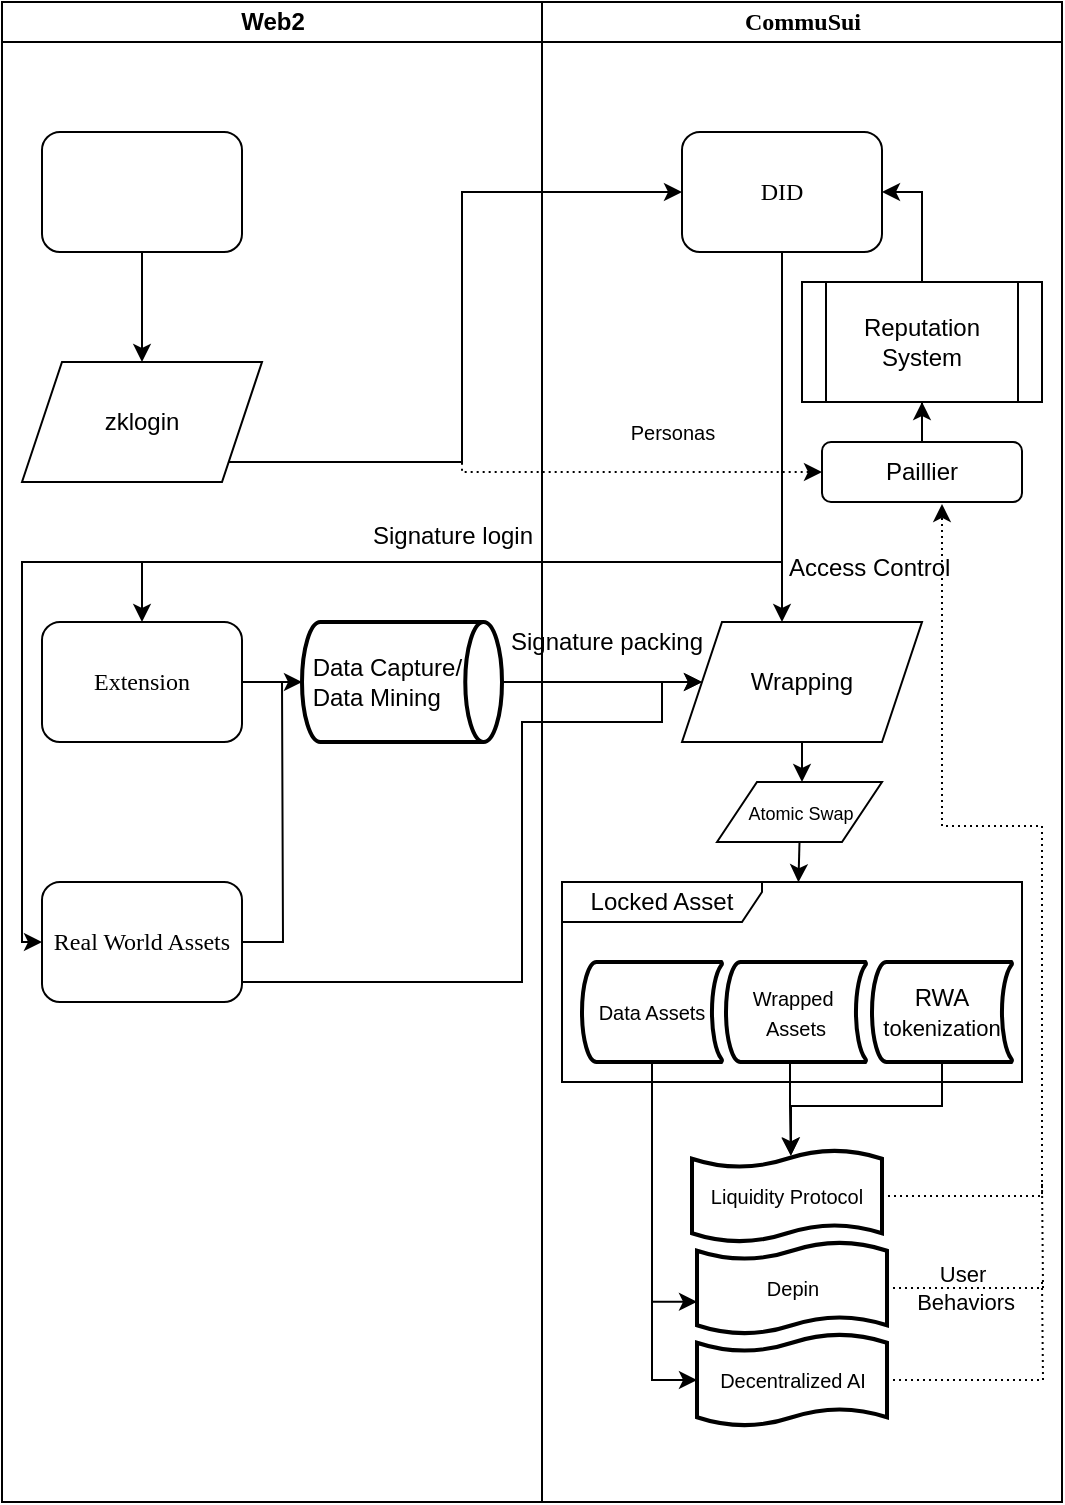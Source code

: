<mxfile version="24.4.10" type="github">
  <diagram name="Page-1" id="74e2e168-ea6b-b213-b513-2b3c1d86103e">
    <mxGraphModel dx="855" dy="571" grid="1" gridSize="10" guides="1" tooltips="1" connect="1" arrows="1" fold="1" page="1" pageScale="1" pageWidth="1100" pageHeight="850" background="none" math="0" shadow="0">
      <root>
        <mxCell id="0" />
        <mxCell id="1" parent="0" />
        <mxCell id="77e6c97f196da883-1" value="" style="swimlane;html=1;childLayout=stackLayout;startSize=0;rounded=0;shadow=0;labelBackgroundColor=none;strokeWidth=1;fontFamily=Verdana;fontSize=8;align=center;" parent="1" vertex="1">
          <mxGeometry x="60" y="30" width="530" height="750" as="geometry">
            <mxRectangle x="60" y="30" width="50" height="40" as="alternateBounds" />
          </mxGeometry>
        </mxCell>
        <mxCell id="77e6c97f196da883-2" value="Web2" style="swimlane;html=1;startSize=20;" parent="77e6c97f196da883-1" vertex="1">
          <mxGeometry width="270" height="750" as="geometry" />
        </mxCell>
        <mxCell id="4_8_YsdXwDulvL1z5AfN-5" style="edgeStyle=orthogonalEdgeStyle;rounded=0;orthogonalLoop=1;jettySize=auto;html=1;entryX=0.5;entryY=0;entryDx=0;entryDy=0;" parent="77e6c97f196da883-2" source="77e6c97f196da883-8" target="4_8_YsdXwDulvL1z5AfN-4" edge="1">
          <mxGeometry relative="1" as="geometry" />
        </mxCell>
        <mxCell id="77e6c97f196da883-8" value="" style="rounded=1;whiteSpace=wrap;html=1;shadow=0;labelBackgroundColor=none;strokeWidth=1;fontFamily=Verdana;fontSize=8;align=center;" parent="77e6c97f196da883-2" vertex="1">
          <mxGeometry x="20" y="65" width="100" height="60" as="geometry" />
        </mxCell>
        <mxCell id="77e6c97f196da883-9" value="&lt;font style=&quot;font-size: 12px;&quot;&gt;Extension&lt;/font&gt;" style="rounded=1;whiteSpace=wrap;html=1;shadow=0;labelBackgroundColor=none;strokeWidth=1;fontFamily=Verdana;fontSize=8;align=center;" parent="77e6c97f196da883-2" vertex="1">
          <mxGeometry x="20" y="310" width="100" height="60" as="geometry" />
        </mxCell>
        <mxCell id="4_8_YsdXwDulvL1z5AfN-1" value="" style="shape=image;html=1;verticalAlign=top;verticalLabelPosition=bottom;labelBackgroundColor=#ffffff;imageAspect=0;aspect=fixed;image=https://cdn2.iconfinder.com/data/icons/social-media-2189/48/21-Gmail-128.png" parent="77e6c97f196da883-2" vertex="1">
          <mxGeometry x="30" y="65" width="28" height="28" as="geometry" />
        </mxCell>
        <mxCell id="4_8_YsdXwDulvL1z5AfN-3" value="" style="shape=image;html=1;verticalAlign=top;verticalLabelPosition=bottom;labelBackgroundColor=#ffffff;imageAspect=0;aspect=fixed;image=https://cdn3.iconfinder.com/data/icons/2018-social-media-logotypes/1000/2018_social_media_popular_app_logo_facebook-128.png" parent="77e6c97f196da883-2" vertex="1">
          <mxGeometry x="75" y="75" width="28" height="28" as="geometry" />
        </mxCell>
        <mxCell id="4_8_YsdXwDulvL1z5AfN-4" value="zklogin" style="shape=parallelogram;perimeter=parallelogramPerimeter;whiteSpace=wrap;html=1;fixedSize=1;" parent="77e6c97f196da883-2" vertex="1">
          <mxGeometry x="10" y="180" width="120" height="60" as="geometry" />
        </mxCell>
        <mxCell id="4_8_YsdXwDulvL1z5AfN-10" value="&amp;nbsp;Data Capture/&lt;br&gt;&amp;nbsp;Data Mining" style="strokeWidth=2;html=1;shape=mxgraph.flowchart.direct_data;whiteSpace=wrap;align=left;" parent="77e6c97f196da883-2" vertex="1">
          <mxGeometry x="150" y="310" width="100" height="60" as="geometry" />
        </mxCell>
        <mxCell id="4_8_YsdXwDulvL1z5AfN-11" style="edgeStyle=orthogonalEdgeStyle;rounded=0;orthogonalLoop=1;jettySize=auto;html=1;entryX=0;entryY=0.5;entryDx=0;entryDy=0;entryPerimeter=0;" parent="77e6c97f196da883-2" source="77e6c97f196da883-9" target="4_8_YsdXwDulvL1z5AfN-10" edge="1">
          <mxGeometry relative="1" as="geometry" />
        </mxCell>
        <mxCell id="n2IcnooiylrehTobB_rR-1" style="edgeStyle=orthogonalEdgeStyle;rounded=0;orthogonalLoop=1;jettySize=auto;html=1;endArrow=none;endFill=0;" parent="77e6c97f196da883-2" source="4_8_YsdXwDulvL1z5AfN-48" edge="1">
          <mxGeometry relative="1" as="geometry">
            <mxPoint x="140" y="340" as="targetPoint" />
          </mxGeometry>
        </mxCell>
        <mxCell id="4_8_YsdXwDulvL1z5AfN-48" value="&lt;font style=&quot;font-size: 12px;&quot;&gt;Real World Assets&lt;/font&gt;" style="rounded=1;whiteSpace=wrap;html=1;shadow=0;labelBackgroundColor=none;strokeWidth=1;fontFamily=Verdana;fontSize=8;align=center;" parent="77e6c97f196da883-2" vertex="1">
          <mxGeometry x="20" y="440" width="100" height="60" as="geometry" />
        </mxCell>
        <mxCell id="xQqZ1ZhzJ-ZLR__xCfcE-3" value="" style="shape=image;html=1;verticalAlign=top;verticalLabelPosition=bottom;labelBackgroundColor=#ffffff;imageAspect=0;aspect=fixed;image=https://cdn0.iconfinder.com/data/icons/social-network-9/50/16-128.png" vertex="1" parent="77e6c97f196da883-2">
          <mxGeometry x="30" y="93" width="28" height="28" as="geometry" />
        </mxCell>
        <mxCell id="77e6c97f196da883-3" value="&lt;span style=&quot;font-family: Verdana;&quot;&gt;&lt;font style=&quot;font-size: 12px;&quot;&gt;CommuSui&lt;/font&gt;&lt;/span&gt;" style="swimlane;html=1;startSize=20;" parent="77e6c97f196da883-1" vertex="1">
          <mxGeometry x="270" width="260" height="750" as="geometry" />
        </mxCell>
        <mxCell id="4_8_YsdXwDulvL1z5AfN-38" style="edgeStyle=orthogonalEdgeStyle;rounded=0;orthogonalLoop=1;jettySize=auto;html=1;" parent="77e6c97f196da883-3" source="77e6c97f196da883-11" target="4_8_YsdXwDulvL1z5AfN-25" edge="1">
          <mxGeometry relative="1" as="geometry">
            <Array as="points">
              <mxPoint x="130" y="120" />
              <mxPoint x="130" y="120" />
            </Array>
          </mxGeometry>
        </mxCell>
        <mxCell id="77e6c97f196da883-11" value="&lt;font style=&quot;font-size: 12px;&quot;&gt;DID&lt;/font&gt;" style="rounded=1;whiteSpace=wrap;html=1;shadow=0;labelBackgroundColor=none;strokeWidth=1;fontFamily=Verdana;fontSize=8;align=center;" parent="77e6c97f196da883-3" vertex="1">
          <mxGeometry x="70" y="65" width="100" height="60" as="geometry" />
        </mxCell>
        <mxCell id="4_8_YsdXwDulvL1z5AfN-25" value="Wrapping" style="shape=parallelogram;perimeter=parallelogramPerimeter;whiteSpace=wrap;html=1;fixedSize=1;" parent="77e6c97f196da883-3" vertex="1">
          <mxGeometry x="70" y="310" width="120" height="60" as="geometry" />
        </mxCell>
        <mxCell id="4_8_YsdXwDulvL1z5AfN-34" style="edgeStyle=orthogonalEdgeStyle;rounded=0;orthogonalLoop=1;jettySize=auto;html=1;" parent="77e6c97f196da883-3" source="4_8_YsdXwDulvL1z5AfN-25" edge="1">
          <mxGeometry relative="1" as="geometry">
            <mxPoint x="130" y="390" as="targetPoint" />
          </mxGeometry>
        </mxCell>
        <mxCell id="4_8_YsdXwDulvL1z5AfN-35" value="Locked Asset" style="shape=umlFrame;whiteSpace=wrap;html=1;pointerEvents=0;recursiveResize=0;container=1;collapsible=0;width=100;height=20;" parent="77e6c97f196da883-3" vertex="1">
          <mxGeometry x="10" y="440" width="230" height="100" as="geometry" />
        </mxCell>
        <mxCell id="4_8_YsdXwDulvL1z5AfN-43" value="&lt;span style=&quot;text-wrap: nowrap;&quot;&gt;&lt;font style=&quot;font-size: 10px;&quot;&gt;Data Assets&lt;/font&gt;&lt;/span&gt;" style="strokeWidth=2;html=1;shape=mxgraph.flowchart.stored_data;whiteSpace=wrap;" parent="4_8_YsdXwDulvL1z5AfN-35" vertex="1">
          <mxGeometry x="10" y="40" width="70" height="50" as="geometry" />
        </mxCell>
        <mxCell id="4_8_YsdXwDulvL1z5AfN-46" value="&lt;span style=&quot;text-wrap: nowrap;&quot;&gt;&lt;font style=&quot;font-size: 10px;&quot;&gt;Wrapped&amp;nbsp;&lt;/font&gt;&lt;/span&gt;&lt;div&gt;&lt;span style=&quot;text-wrap: nowrap;&quot;&gt;&lt;font style=&quot;font-size: 10px;&quot;&gt;Assets&lt;/font&gt;&lt;/span&gt;&lt;br style=&quot;text-wrap: nowrap;&quot;&gt;&lt;/div&gt;" style="strokeWidth=2;html=1;shape=mxgraph.flowchart.stored_data;whiteSpace=wrap;" parent="4_8_YsdXwDulvL1z5AfN-35" vertex="1">
          <mxGeometry x="82" y="40" width="70" height="50" as="geometry" />
        </mxCell>
        <mxCell id="4_8_YsdXwDulvL1z5AfN-47" value="&lt;span style=&quot;text-wrap: nowrap;&quot;&gt;RWA&lt;/span&gt;&lt;br&gt;&lt;span style=&quot;text-wrap: nowrap;&quot;&gt;&lt;font style=&quot;font-size: 11px;&quot;&gt;tokenization&lt;/font&gt;&lt;/span&gt;" style="strokeWidth=2;html=1;shape=mxgraph.flowchart.stored_data;whiteSpace=wrap;" parent="4_8_YsdXwDulvL1z5AfN-35" vertex="1">
          <mxGeometry x="155" y="40" width="70" height="50" as="geometry" />
        </mxCell>
        <mxCell id="4_8_YsdXwDulvL1z5AfN-41" value="&lt;div&gt;Signature packing&lt;/div&gt;" style="text;html=1;align=center;verticalAlign=middle;resizable=0;points=[];autosize=1;strokeColor=none;fillColor=none;" parent="77e6c97f196da883-3" vertex="1">
          <mxGeometry x="-28" y="305" width="120" height="30" as="geometry" />
        </mxCell>
        <mxCell id="4_8_YsdXwDulvL1z5AfN-55" value="&lt;font style=&quot;font-size: 10px;&quot;&gt;Liquidity Protocol&lt;/font&gt;" style="shape=tape;whiteSpace=wrap;html=1;strokeWidth=2;size=0.19" parent="77e6c97f196da883-3" vertex="1">
          <mxGeometry x="75" y="574" width="95" height="46" as="geometry" />
        </mxCell>
        <mxCell id="4_8_YsdXwDulvL1z5AfN-59" style="edgeStyle=orthogonalEdgeStyle;rounded=0;orthogonalLoop=1;jettySize=auto;html=1;entryX=0.52;entryY=0.062;entryDx=0;entryDy=0;entryPerimeter=0;" parent="77e6c97f196da883-3" source="4_8_YsdXwDulvL1z5AfN-46" target="4_8_YsdXwDulvL1z5AfN-55" edge="1">
          <mxGeometry relative="1" as="geometry">
            <Array as="points">
              <mxPoint x="124" y="552" />
              <mxPoint x="124" y="552" />
            </Array>
          </mxGeometry>
        </mxCell>
        <mxCell id="4_8_YsdXwDulvL1z5AfN-60" style="edgeStyle=orthogonalEdgeStyle;rounded=0;orthogonalLoop=1;jettySize=auto;html=1;entryX=0.521;entryY=0.059;entryDx=0;entryDy=0;entryPerimeter=0;" parent="77e6c97f196da883-3" source="4_8_YsdXwDulvL1z5AfN-47" target="4_8_YsdXwDulvL1z5AfN-55" edge="1">
          <mxGeometry relative="1" as="geometry" />
        </mxCell>
        <mxCell id="4_8_YsdXwDulvL1z5AfN-77" style="edgeStyle=orthogonalEdgeStyle;rounded=0;orthogonalLoop=1;jettySize=auto;html=1;dashed=1;dashPattern=1 2;endArrow=none;endFill=0;" parent="77e6c97f196da883-3" source="4_8_YsdXwDulvL1z5AfN-63" edge="1">
          <mxGeometry relative="1" as="geometry">
            <mxPoint x="250" y="590" as="targetPoint" />
          </mxGeometry>
        </mxCell>
        <mxCell id="4_8_YsdXwDulvL1z5AfN-63" value="&lt;font style=&quot;font-size: 10px;&quot;&gt;Depin&lt;/font&gt;" style="shape=tape;whiteSpace=wrap;html=1;strokeWidth=2;size=0.19" parent="77e6c97f196da883-3" vertex="1">
          <mxGeometry x="77.5" y="620" width="95" height="46" as="geometry" />
        </mxCell>
        <mxCell id="4_8_YsdXwDulvL1z5AfN-78" style="edgeStyle=orthogonalEdgeStyle;rounded=0;orthogonalLoop=1;jettySize=auto;html=1;endArrow=none;endFill=0;dashed=1;dashPattern=1 2;" parent="77e6c97f196da883-3" source="4_8_YsdXwDulvL1z5AfN-64" edge="1">
          <mxGeometry relative="1" as="geometry">
            <mxPoint x="250" y="640" as="targetPoint" />
          </mxGeometry>
        </mxCell>
        <mxCell id="4_8_YsdXwDulvL1z5AfN-64" value="&lt;span style=&quot;font-size: 10px;&quot;&gt;Decentralized AI&lt;/span&gt;" style="shape=tape;whiteSpace=wrap;html=1;strokeWidth=2;size=0.19" parent="77e6c97f196da883-3" vertex="1">
          <mxGeometry x="77.5" y="666" width="95" height="46" as="geometry" />
        </mxCell>
        <mxCell id="4_8_YsdXwDulvL1z5AfN-65" style="edgeStyle=orthogonalEdgeStyle;rounded=0;orthogonalLoop=1;jettySize=auto;html=1;entryX=0;entryY=0.65;entryDx=0;entryDy=0;entryPerimeter=0;" parent="77e6c97f196da883-3" source="4_8_YsdXwDulvL1z5AfN-43" target="4_8_YsdXwDulvL1z5AfN-63" edge="1">
          <mxGeometry relative="1" as="geometry" />
        </mxCell>
        <mxCell id="4_8_YsdXwDulvL1z5AfN-66" style="edgeStyle=orthogonalEdgeStyle;rounded=0;orthogonalLoop=1;jettySize=auto;html=1;entryX=0;entryY=0.5;entryDx=0;entryDy=0;entryPerimeter=0;" parent="77e6c97f196da883-3" source="4_8_YsdXwDulvL1z5AfN-43" target="4_8_YsdXwDulvL1z5AfN-64" edge="1">
          <mxGeometry relative="1" as="geometry" />
        </mxCell>
        <mxCell id="4_8_YsdXwDulvL1z5AfN-80" style="edgeStyle=orthogonalEdgeStyle;rounded=0;orthogonalLoop=1;jettySize=auto;html=1;entryX=1;entryY=0.5;entryDx=0;entryDy=0;" parent="77e6c97f196da883-3" source="4_8_YsdXwDulvL1z5AfN-71" target="77e6c97f196da883-11" edge="1">
          <mxGeometry relative="1" as="geometry" />
        </mxCell>
        <mxCell id="4_8_YsdXwDulvL1z5AfN-71" value="&lt;div&gt;Reputation System&lt;/div&gt;" style="shape=process;whiteSpace=wrap;html=1;backgroundOutline=1;" parent="77e6c97f196da883-3" vertex="1">
          <mxGeometry x="130" y="140" width="120" height="60" as="geometry" />
        </mxCell>
        <mxCell id="4_8_YsdXwDulvL1z5AfN-79" style="edgeStyle=orthogonalEdgeStyle;rounded=0;orthogonalLoop=1;jettySize=auto;html=1;entryX=0.5;entryY=1;entryDx=0;entryDy=0;" parent="77e6c97f196da883-3" source="4_8_YsdXwDulvL1z5AfN-72" target="4_8_YsdXwDulvL1z5AfN-71" edge="1">
          <mxGeometry relative="1" as="geometry" />
        </mxCell>
        <mxCell id="4_8_YsdXwDulvL1z5AfN-72" value="Paillier" style="rounded=1;whiteSpace=wrap;html=1;" parent="77e6c97f196da883-3" vertex="1">
          <mxGeometry x="140" y="220" width="100" height="30" as="geometry" />
        </mxCell>
        <mxCell id="4_8_YsdXwDulvL1z5AfN-75" style="edgeStyle=orthogonalEdgeStyle;rounded=0;orthogonalLoop=1;jettySize=auto;html=1;entryX=0.6;entryY=1.033;entryDx=0;entryDy=0;entryPerimeter=0;dashed=1;dashPattern=1 2;" parent="77e6c97f196da883-3" source="4_8_YsdXwDulvL1z5AfN-55" target="4_8_YsdXwDulvL1z5AfN-72" edge="1">
          <mxGeometry relative="1" as="geometry">
            <Array as="points">
              <mxPoint x="250" y="597" />
              <mxPoint x="250" y="412" />
              <mxPoint x="200" y="412" />
            </Array>
          </mxGeometry>
        </mxCell>
        <mxCell id="4_8_YsdXwDulvL1z5AfN-82" value="&lt;font style=&quot;font-size: 10px;&quot;&gt;Personas&lt;/font&gt;" style="text;html=1;align=center;verticalAlign=middle;resizable=0;points=[];autosize=1;strokeColor=none;fillColor=none;" parent="77e6c97f196da883-3" vertex="1">
          <mxGeometry x="30" y="200" width="70" height="30" as="geometry" />
        </mxCell>
        <mxCell id="4_8_YsdXwDulvL1z5AfN-39" value="Access Control&amp;nbsp;" style="text;html=1;align=center;verticalAlign=middle;resizable=0;points=[];autosize=1;strokeColor=none;fillColor=none;" parent="77e6c97f196da883-3" vertex="1">
          <mxGeometry x="110" y="268" width="110" height="30" as="geometry" />
        </mxCell>
        <mxCell id="xQqZ1ZhzJ-ZLR__xCfcE-1" value="&lt;font style=&quot;font-size: 9px;&quot;&gt;Atomic Swap&lt;/font&gt;" style="shape=parallelogram;perimeter=parallelogramPerimeter;whiteSpace=wrap;html=1;fixedSize=1;" vertex="1" parent="77e6c97f196da883-3">
          <mxGeometry x="87.5" y="390" width="82.5" height="30" as="geometry" />
        </mxCell>
        <mxCell id="xQqZ1ZhzJ-ZLR__xCfcE-2" style="edgeStyle=orthogonalEdgeStyle;rounded=0;orthogonalLoop=1;jettySize=auto;html=1;exitX=0.5;exitY=1;exitDx=0;exitDy=0;entryX=0.514;entryY=0.001;entryDx=0;entryDy=0;entryPerimeter=0;" edge="1" parent="77e6c97f196da883-3" source="xQqZ1ZhzJ-ZLR__xCfcE-1" target="4_8_YsdXwDulvL1z5AfN-35">
          <mxGeometry relative="1" as="geometry" />
        </mxCell>
        <mxCell id="4_8_YsdXwDulvL1z5AfN-6" style="edgeStyle=orthogonalEdgeStyle;rounded=0;orthogonalLoop=1;jettySize=auto;html=1;entryX=0;entryY=0.5;entryDx=0;entryDy=0;" parent="77e6c97f196da883-1" source="4_8_YsdXwDulvL1z5AfN-4" target="77e6c97f196da883-11" edge="1">
          <mxGeometry relative="1" as="geometry">
            <Array as="points">
              <mxPoint x="230" y="230" />
              <mxPoint x="230" y="95" />
            </Array>
          </mxGeometry>
        </mxCell>
        <mxCell id="4_8_YsdXwDulvL1z5AfN-9" style="edgeStyle=orthogonalEdgeStyle;rounded=0;orthogonalLoop=1;jettySize=auto;html=1;entryX=0.5;entryY=0;entryDx=0;entryDy=0;" parent="77e6c97f196da883-1" source="77e6c97f196da883-11" target="77e6c97f196da883-9" edge="1">
          <mxGeometry relative="1" as="geometry">
            <Array as="points">
              <mxPoint x="390" y="280" />
              <mxPoint x="70" y="280" />
            </Array>
          </mxGeometry>
        </mxCell>
        <mxCell id="4_8_YsdXwDulvL1z5AfN-26" style="edgeStyle=orthogonalEdgeStyle;rounded=0;orthogonalLoop=1;jettySize=auto;html=1;entryX=0;entryY=0.5;entryDx=0;entryDy=0;" parent="77e6c97f196da883-1" source="4_8_YsdXwDulvL1z5AfN-10" target="4_8_YsdXwDulvL1z5AfN-25" edge="1">
          <mxGeometry relative="1" as="geometry" />
        </mxCell>
        <mxCell id="4_8_YsdXwDulvL1z5AfN-51" style="edgeStyle=orthogonalEdgeStyle;rounded=0;orthogonalLoop=1;jettySize=auto;html=1;entryX=0;entryY=0.5;entryDx=0;entryDy=0;" parent="77e6c97f196da883-1" source="4_8_YsdXwDulvL1z5AfN-48" target="4_8_YsdXwDulvL1z5AfN-25" edge="1">
          <mxGeometry relative="1" as="geometry">
            <Array as="points">
              <mxPoint x="260" y="490" />
              <mxPoint x="260" y="360" />
              <mxPoint x="330" y="360" />
              <mxPoint x="330" y="340" />
            </Array>
          </mxGeometry>
        </mxCell>
        <mxCell id="4_8_YsdXwDulvL1z5AfN-52" style="edgeStyle=orthogonalEdgeStyle;rounded=0;orthogonalLoop=1;jettySize=auto;html=1;entryX=0;entryY=0.5;entryDx=0;entryDy=0;" parent="77e6c97f196da883-1" source="77e6c97f196da883-11" target="4_8_YsdXwDulvL1z5AfN-48" edge="1">
          <mxGeometry relative="1" as="geometry">
            <Array as="points">
              <mxPoint x="390" y="280" />
              <mxPoint x="10" y="280" />
            </Array>
          </mxGeometry>
        </mxCell>
        <mxCell id="4_8_YsdXwDulvL1z5AfN-74" style="edgeStyle=orthogonalEdgeStyle;rounded=0;orthogonalLoop=1;jettySize=auto;html=1;entryX=0;entryY=0.5;entryDx=0;entryDy=0;dashed=1;dashPattern=1 2;" parent="77e6c97f196da883-1" source="4_8_YsdXwDulvL1z5AfN-4" target="4_8_YsdXwDulvL1z5AfN-72" edge="1">
          <mxGeometry relative="1" as="geometry">
            <Array as="points">
              <mxPoint x="230" y="230" />
              <mxPoint x="230" y="235" />
            </Array>
          </mxGeometry>
        </mxCell>
        <mxCell id="4_8_YsdXwDulvL1z5AfN-40" value="&lt;div&gt;Signature login&lt;/div&gt;" style="text;html=1;align=center;verticalAlign=middle;resizable=0;points=[];autosize=1;strokeColor=none;fillColor=none;" parent="1" vertex="1">
          <mxGeometry x="235" y="282" width="100" height="30" as="geometry" />
        </mxCell>
        <mxCell id="4_8_YsdXwDulvL1z5AfN-81" value="&lt;div style=&quot;font-size: 11px;&quot;&gt;&lt;font style=&quot;font-size: 11px;&quot;&gt;User&lt;/font&gt;&lt;/div&gt;&lt;div style=&quot;font-size: 11px;&quot;&gt;&lt;font style=&quot;font-size: 11px;&quot;&gt;&amp;nbsp;Behaviors&lt;/font&gt;&lt;/div&gt;" style="text;html=1;align=center;verticalAlign=middle;resizable=0;points=[];autosize=1;strokeColor=none;fillColor=none;" parent="1" vertex="1">
          <mxGeometry x="500" y="653" width="80" height="40" as="geometry" />
        </mxCell>
      </root>
    </mxGraphModel>
  </diagram>
</mxfile>
